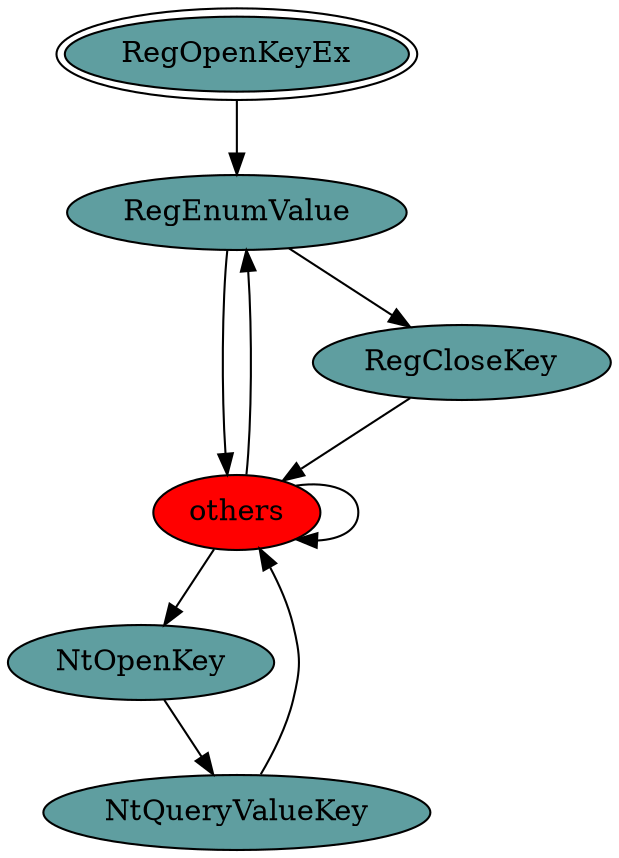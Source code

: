 digraph "./REPORTS/6717/API_PER_CATEGORY/RegEnumValue.exe_7852_Registry_API_per_Category_Transition_Matrix" {
	RegOpenKeyEx [label=RegOpenKeyEx fillcolor=cadetblue peripheries=2 style=filled]
	RegEnumValue [label=RegEnumValue fillcolor=cadetblue style=filled]
	RegOpenKeyEx -> RegEnumValue [label=""]
	others [label=others fillcolor=red style=filled]
	RegEnumValue -> others [label=""]
	RegCloseKey [label=RegCloseKey fillcolor=cadetblue style=filled]
	RegEnumValue -> RegCloseKey [label=""]
	others -> RegEnumValue [label=""]
	others -> others [label=""]
	NtOpenKey [label=NtOpenKey fillcolor=cadetblue style=filled]
	others -> NtOpenKey [label=""]
	RegCloseKey -> others [label=""]
	NtQueryValueKey [label=NtQueryValueKey fillcolor=cadetblue style=filled]
	NtOpenKey -> NtQueryValueKey [label=""]
	NtQueryValueKey -> others [label=""]
}
